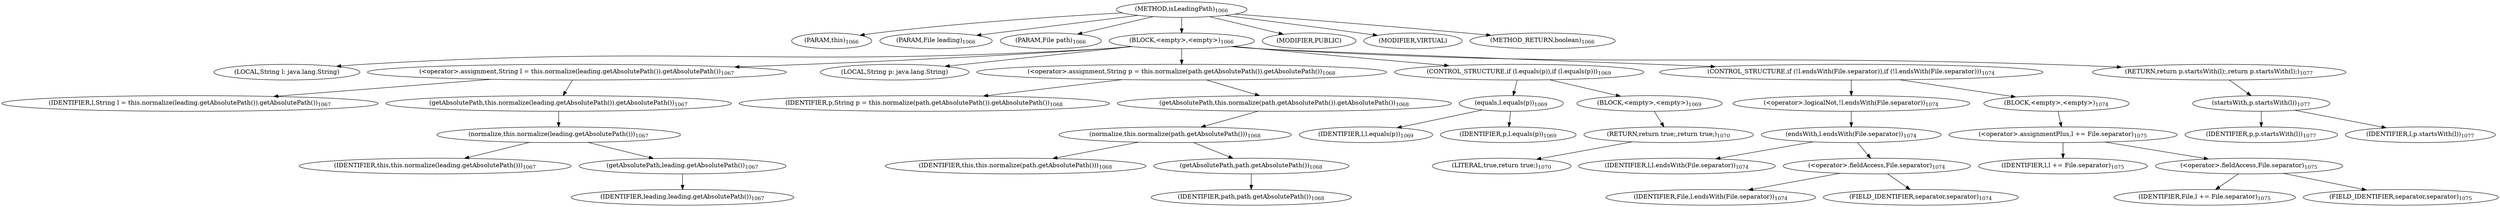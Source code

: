 digraph "isLeadingPath" {  
"1867" [label = <(METHOD,isLeadingPath)<SUB>1066</SUB>> ]
"73" [label = <(PARAM,this)<SUB>1066</SUB>> ]
"1868" [label = <(PARAM,File leading)<SUB>1066</SUB>> ]
"1869" [label = <(PARAM,File path)<SUB>1066</SUB>> ]
"1870" [label = <(BLOCK,&lt;empty&gt;,&lt;empty&gt;)<SUB>1066</SUB>> ]
"1871" [label = <(LOCAL,String l: java.lang.String)> ]
"1872" [label = <(&lt;operator&gt;.assignment,String l = this.normalize(leading.getAbsolutePath()).getAbsolutePath())<SUB>1067</SUB>> ]
"1873" [label = <(IDENTIFIER,l,String l = this.normalize(leading.getAbsolutePath()).getAbsolutePath())<SUB>1067</SUB>> ]
"1874" [label = <(getAbsolutePath,this.normalize(leading.getAbsolutePath()).getAbsolutePath())<SUB>1067</SUB>> ]
"1875" [label = <(normalize,this.normalize(leading.getAbsolutePath()))<SUB>1067</SUB>> ]
"72" [label = <(IDENTIFIER,this,this.normalize(leading.getAbsolutePath()))<SUB>1067</SUB>> ]
"1876" [label = <(getAbsolutePath,leading.getAbsolutePath())<SUB>1067</SUB>> ]
"1877" [label = <(IDENTIFIER,leading,leading.getAbsolutePath())<SUB>1067</SUB>> ]
"1878" [label = <(LOCAL,String p: java.lang.String)> ]
"1879" [label = <(&lt;operator&gt;.assignment,String p = this.normalize(path.getAbsolutePath()).getAbsolutePath())<SUB>1068</SUB>> ]
"1880" [label = <(IDENTIFIER,p,String p = this.normalize(path.getAbsolutePath()).getAbsolutePath())<SUB>1068</SUB>> ]
"1881" [label = <(getAbsolutePath,this.normalize(path.getAbsolutePath()).getAbsolutePath())<SUB>1068</SUB>> ]
"1882" [label = <(normalize,this.normalize(path.getAbsolutePath()))<SUB>1068</SUB>> ]
"74" [label = <(IDENTIFIER,this,this.normalize(path.getAbsolutePath()))<SUB>1068</SUB>> ]
"1883" [label = <(getAbsolutePath,path.getAbsolutePath())<SUB>1068</SUB>> ]
"1884" [label = <(IDENTIFIER,path,path.getAbsolutePath())<SUB>1068</SUB>> ]
"1885" [label = <(CONTROL_STRUCTURE,if (l.equals(p)),if (l.equals(p)))<SUB>1069</SUB>> ]
"1886" [label = <(equals,l.equals(p))<SUB>1069</SUB>> ]
"1887" [label = <(IDENTIFIER,l,l.equals(p))<SUB>1069</SUB>> ]
"1888" [label = <(IDENTIFIER,p,l.equals(p))<SUB>1069</SUB>> ]
"1889" [label = <(BLOCK,&lt;empty&gt;,&lt;empty&gt;)<SUB>1069</SUB>> ]
"1890" [label = <(RETURN,return true;,return true;)<SUB>1070</SUB>> ]
"1891" [label = <(LITERAL,true,return true;)<SUB>1070</SUB>> ]
"1892" [label = <(CONTROL_STRUCTURE,if (!l.endsWith(File.separator)),if (!l.endsWith(File.separator)))<SUB>1074</SUB>> ]
"1893" [label = <(&lt;operator&gt;.logicalNot,!l.endsWith(File.separator))<SUB>1074</SUB>> ]
"1894" [label = <(endsWith,l.endsWith(File.separator))<SUB>1074</SUB>> ]
"1895" [label = <(IDENTIFIER,l,l.endsWith(File.separator))<SUB>1074</SUB>> ]
"1896" [label = <(&lt;operator&gt;.fieldAccess,File.separator)<SUB>1074</SUB>> ]
"1897" [label = <(IDENTIFIER,File,l.endsWith(File.separator))<SUB>1074</SUB>> ]
"1898" [label = <(FIELD_IDENTIFIER,separator,separator)<SUB>1074</SUB>> ]
"1899" [label = <(BLOCK,&lt;empty&gt;,&lt;empty&gt;)<SUB>1074</SUB>> ]
"1900" [label = <(&lt;operator&gt;.assignmentPlus,l += File.separator)<SUB>1075</SUB>> ]
"1901" [label = <(IDENTIFIER,l,l += File.separator)<SUB>1075</SUB>> ]
"1902" [label = <(&lt;operator&gt;.fieldAccess,File.separator)<SUB>1075</SUB>> ]
"1903" [label = <(IDENTIFIER,File,l += File.separator)<SUB>1075</SUB>> ]
"1904" [label = <(FIELD_IDENTIFIER,separator,separator)<SUB>1075</SUB>> ]
"1905" [label = <(RETURN,return p.startsWith(l);,return p.startsWith(l);)<SUB>1077</SUB>> ]
"1906" [label = <(startsWith,p.startsWith(l))<SUB>1077</SUB>> ]
"1907" [label = <(IDENTIFIER,p,p.startsWith(l))<SUB>1077</SUB>> ]
"1908" [label = <(IDENTIFIER,l,p.startsWith(l))<SUB>1077</SUB>> ]
"1909" [label = <(MODIFIER,PUBLIC)> ]
"1910" [label = <(MODIFIER,VIRTUAL)> ]
"1911" [label = <(METHOD_RETURN,boolean)<SUB>1066</SUB>> ]
  "1867" -> "73" 
  "1867" -> "1868" 
  "1867" -> "1869" 
  "1867" -> "1870" 
  "1867" -> "1909" 
  "1867" -> "1910" 
  "1867" -> "1911" 
  "1870" -> "1871" 
  "1870" -> "1872" 
  "1870" -> "1878" 
  "1870" -> "1879" 
  "1870" -> "1885" 
  "1870" -> "1892" 
  "1870" -> "1905" 
  "1872" -> "1873" 
  "1872" -> "1874" 
  "1874" -> "1875" 
  "1875" -> "72" 
  "1875" -> "1876" 
  "1876" -> "1877" 
  "1879" -> "1880" 
  "1879" -> "1881" 
  "1881" -> "1882" 
  "1882" -> "74" 
  "1882" -> "1883" 
  "1883" -> "1884" 
  "1885" -> "1886" 
  "1885" -> "1889" 
  "1886" -> "1887" 
  "1886" -> "1888" 
  "1889" -> "1890" 
  "1890" -> "1891" 
  "1892" -> "1893" 
  "1892" -> "1899" 
  "1893" -> "1894" 
  "1894" -> "1895" 
  "1894" -> "1896" 
  "1896" -> "1897" 
  "1896" -> "1898" 
  "1899" -> "1900" 
  "1900" -> "1901" 
  "1900" -> "1902" 
  "1902" -> "1903" 
  "1902" -> "1904" 
  "1905" -> "1906" 
  "1906" -> "1907" 
  "1906" -> "1908" 
}

